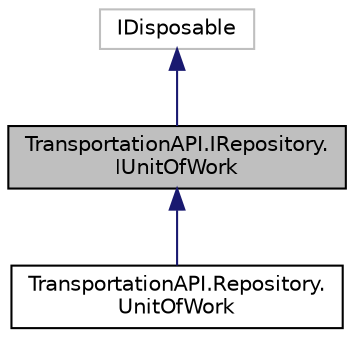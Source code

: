 digraph "TransportationAPI.IRepository.IUnitOfWork"
{
 // LATEX_PDF_SIZE
  edge [fontname="Helvetica",fontsize="10",labelfontname="Helvetica",labelfontsize="10"];
  node [fontname="Helvetica",fontsize="10",shape=record];
  Node1 [label="TransportationAPI.IRepository.\lIUnitOfWork",height=0.2,width=0.4,color="black", fillcolor="grey75", style="filled", fontcolor="black",tooltip=" "];
  Node2 -> Node1 [dir="back",color="midnightblue",fontsize="10",style="solid",fontname="Helvetica"];
  Node2 [label="IDisposable",height=0.2,width=0.4,color="grey75", fillcolor="white", style="filled",tooltip=" "];
  Node1 -> Node3 [dir="back",color="midnightblue",fontsize="10",style="solid",fontname="Helvetica"];
  Node3 [label="TransportationAPI.Repository.\lUnitOfWork",height=0.2,width=0.4,color="black", fillcolor="white", style="filled",URL="$class_transportation_a_p_i_1_1_repository_1_1_unit_of_work.html",tooltip=" "];
}
